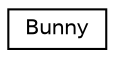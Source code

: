 digraph "Graphical Class Hierarchy"
{
 // LATEX_PDF_SIZE
  edge [fontname="Helvetica",fontsize="10",labelfontname="Helvetica",labelfontsize="10"];
  node [fontname="Helvetica",fontsize="10",shape=record];
  rankdir="LR";
  Node0 [label="Bunny",height=0.2,width=0.4,color="black", fillcolor="white", style="filled",URL="$structBunny.html",tooltip=" "];
}
